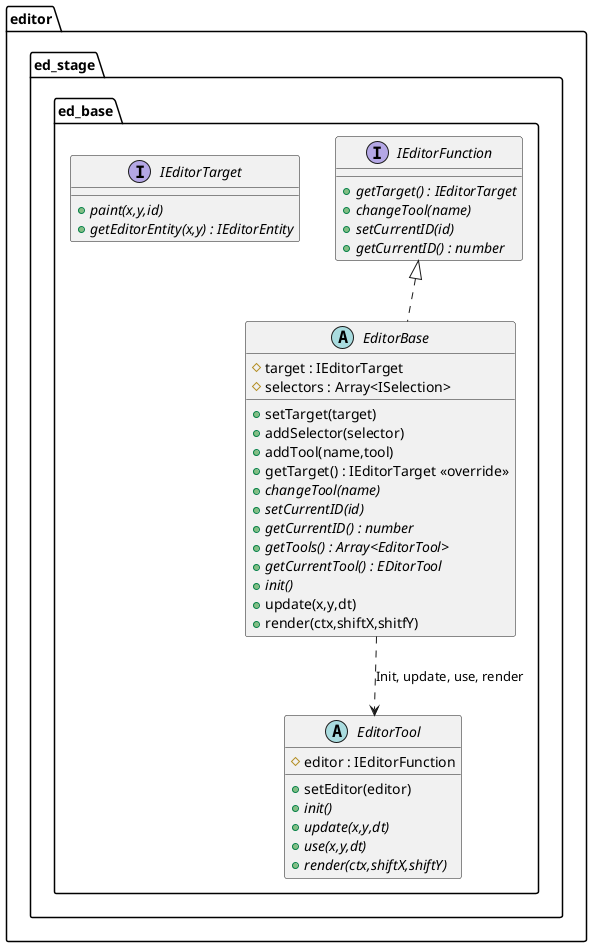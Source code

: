 @startuml EditorEditBase

package editor {
    package ed_stage {
        package ed_base {
            abstract EditorBase {
                #target : IEditorTarget
                #selectors : Array<ISelection>
                +setTarget(target)
                +addSelector(selector)
                +addTool(name,tool)
                +getTarget() : IEditorTarget <<override>>
                {abstract} +changeTool(name)
                {abstract} +setCurrentID(id)
                {abstract} +getCurrentID() : number
                {abstract} +getTools() : Array<EditorTool>
                {abstract} +getCurrentTool() : EDitorTool
                {abstract} +init()
                +update(x,y,dt)
                +render(ctx,shiftX,shitfY)
            }
            abstract EditorTool {
                #editor : IEditorFunction
                +setEditor(editor)
                {abstract} +init()
                {abstract} +update(x,y,dt)
                {abstract} +use(x,y,dt)
                {abstract} +render(ctx,shiftX,shiftY)
            }
            interface IEditorFunction {
                {abstract} +getTarget() : IEditorTarget
                {abstract} +changeTool(name)
                {abstract} +setCurrentID(id)
                {abstract} +getCurrentID() : number
            }
            interface IEditorTarget {
                {abstract} +paint(x,y,id)
                {abstract} +getEditorEntity(x,y) : IEditorEntity
            }
        }
    }
}

EditorBase ..> EditorTool : Init, update, use, render

IEditorFunction <|.. EditorBase

@enduml
